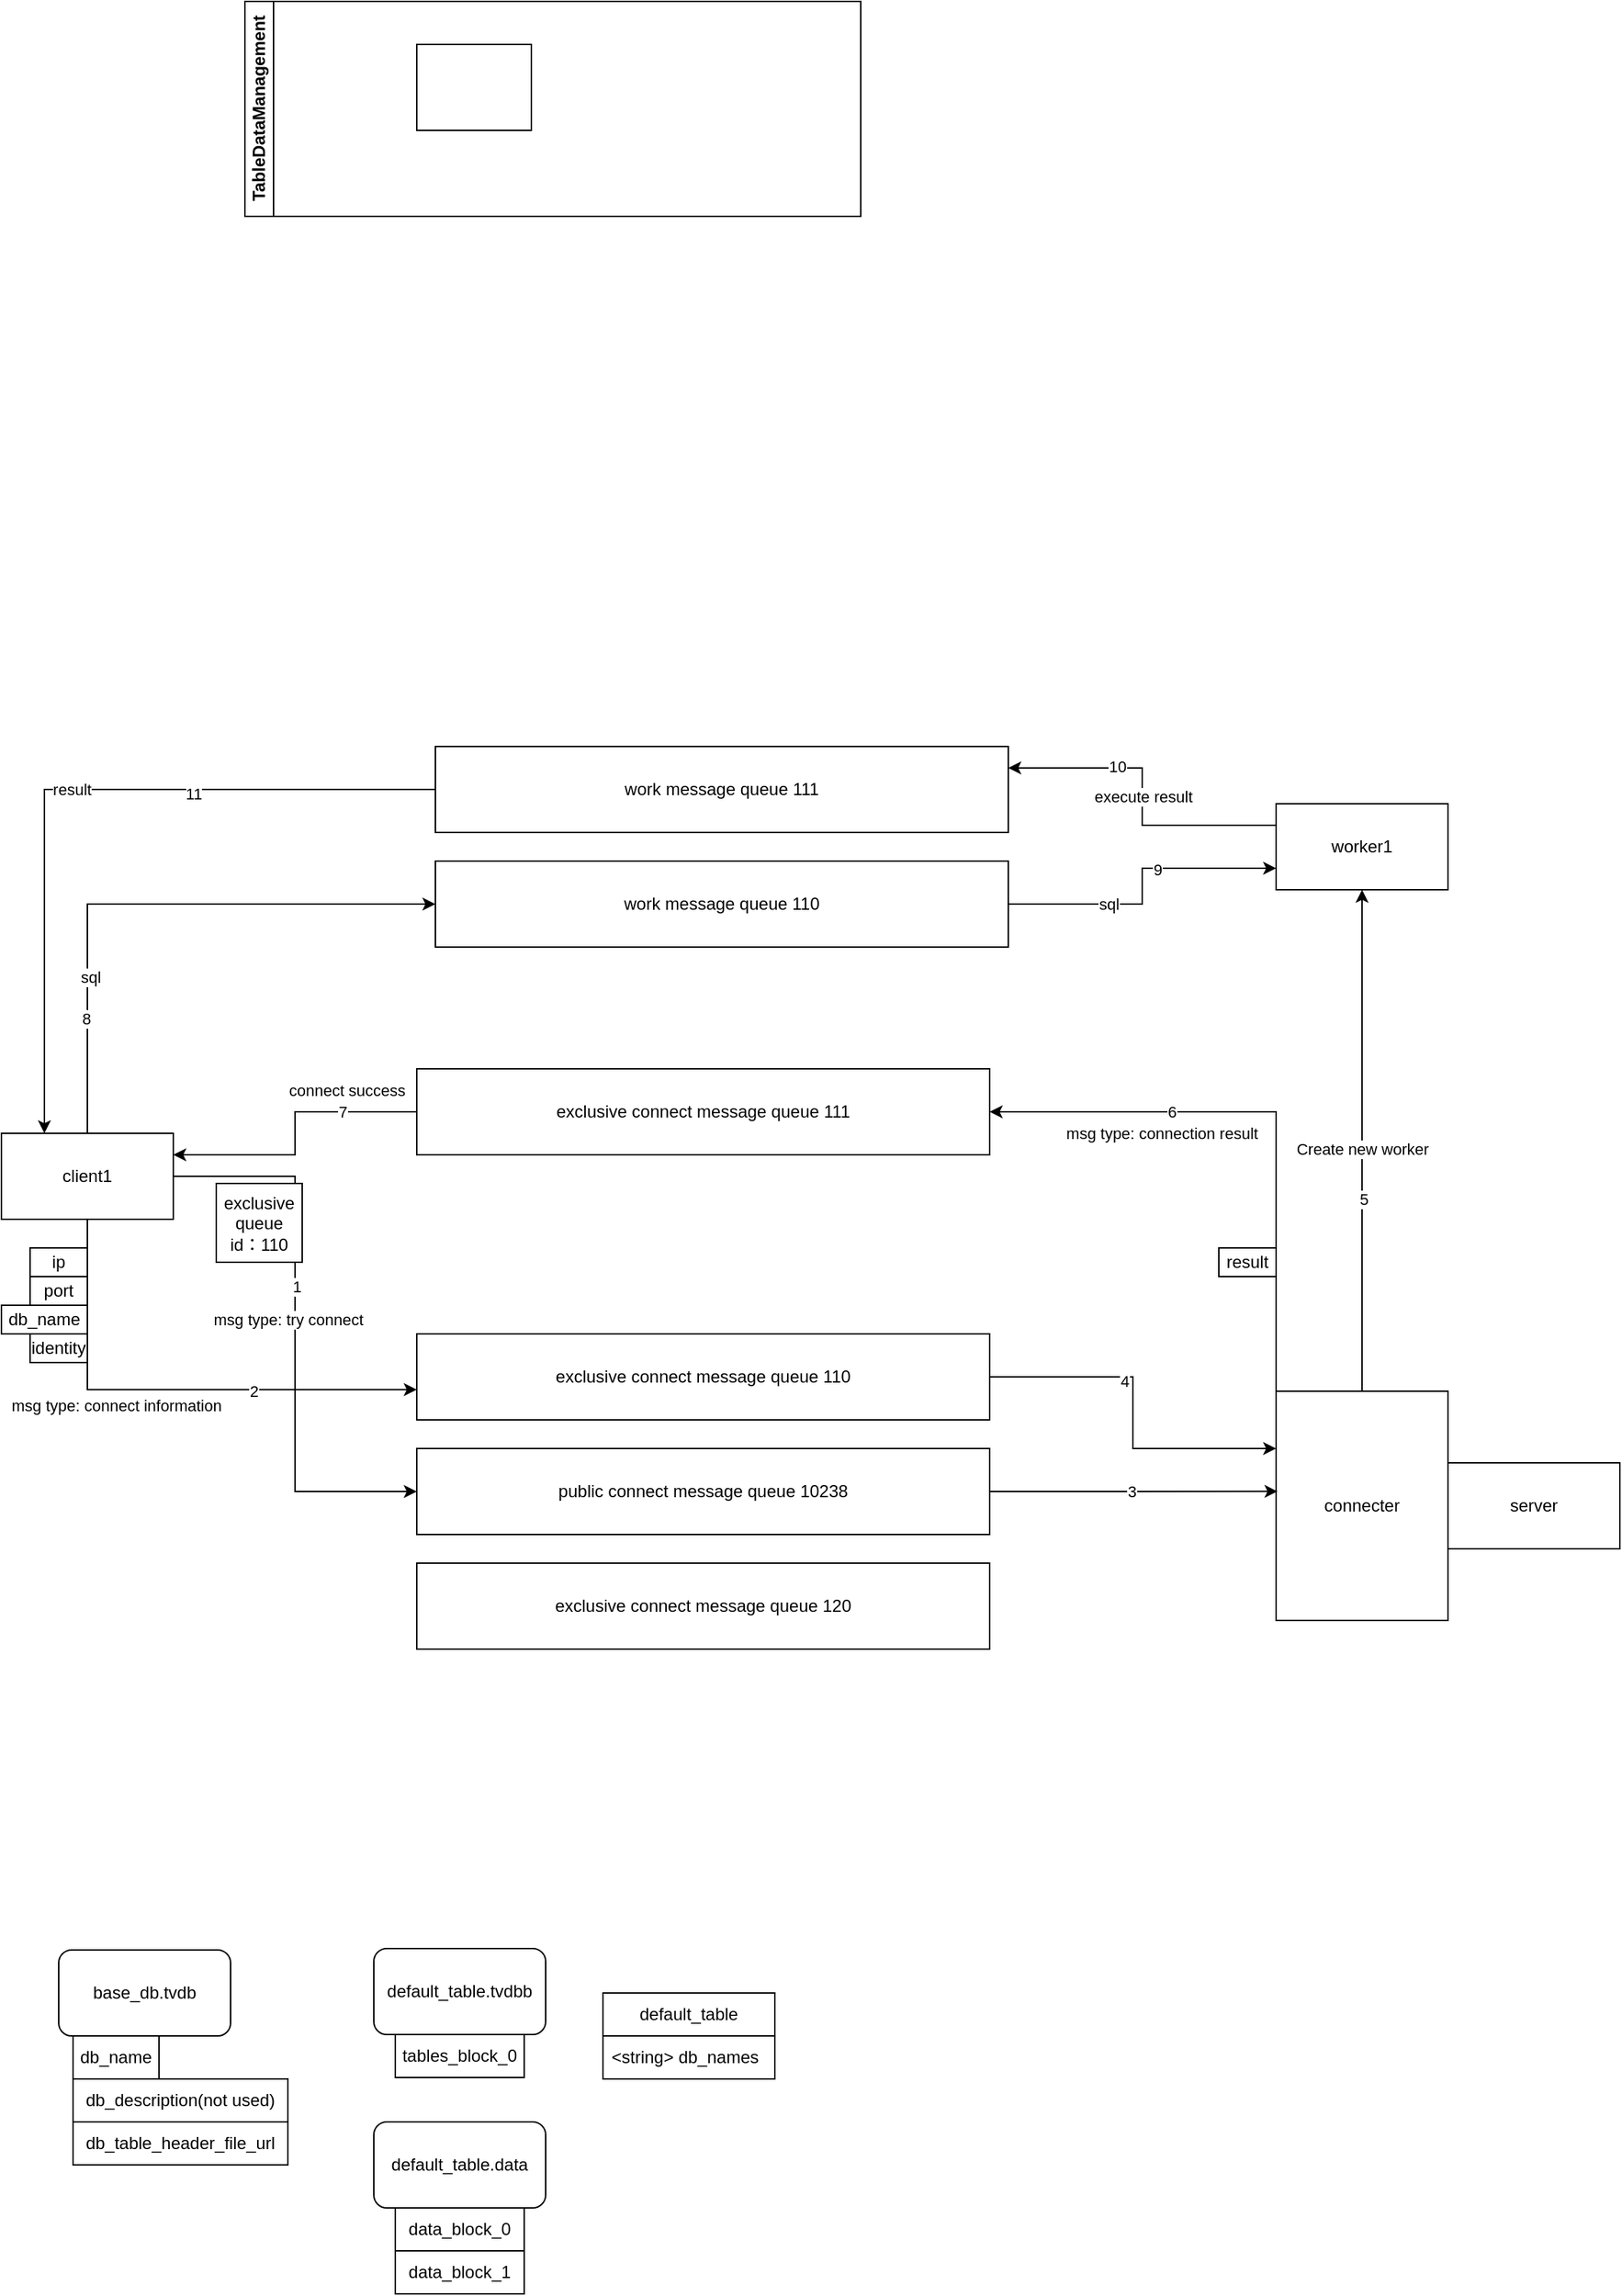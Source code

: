<mxfile version="24.7.6">
  <diagram id="prtHgNgQTEPvFCAcTncT" name="Page-1">
    <mxGraphModel dx="1513" dy="1570" grid="1" gridSize="10" guides="1" tooltips="1" connect="1" arrows="1" fold="1" page="1" pageScale="1" pageWidth="827" pageHeight="1169" math="0" shadow="0">
      <root>
        <mxCell id="0" />
        <mxCell id="1" parent="0" />
        <mxCell id="pAWtZwxP5FSCRlnZUNa0-45" style="edgeStyle=orthogonalEdgeStyle;rounded=0;orthogonalLoop=1;jettySize=auto;html=1;exitX=1;exitY=0.5;exitDx=0;exitDy=0;entryX=0;entryY=0.5;entryDx=0;entryDy=0;" edge="1" parent="1" source="pAWtZwxP5FSCRlnZUNa0-26" target="pAWtZwxP5FSCRlnZUNa0-30">
          <mxGeometry relative="1" as="geometry" />
        </mxCell>
        <mxCell id="pAWtZwxP5FSCRlnZUNa0-46" value="1" style="edgeLabel;html=1;align=center;verticalAlign=middle;resizable=0;points=[];" vertex="1" connectable="0" parent="pAWtZwxP5FSCRlnZUNa0-45">
          <mxGeometry x="-0.168" y="1" relative="1" as="geometry">
            <mxPoint as="offset" />
          </mxGeometry>
        </mxCell>
        <mxCell id="pAWtZwxP5FSCRlnZUNa0-56" value="msg type: try connect" style="edgeLabel;html=1;align=center;verticalAlign=middle;resizable=0;points=[];" vertex="1" connectable="0" parent="pAWtZwxP5FSCRlnZUNa0-45">
          <mxGeometry x="0.057" y="-1" relative="1" as="geometry">
            <mxPoint x="-4" y="-21" as="offset" />
          </mxGeometry>
        </mxCell>
        <mxCell id="pAWtZwxP5FSCRlnZUNa0-76" style="edgeStyle=orthogonalEdgeStyle;rounded=0;orthogonalLoop=1;jettySize=auto;html=1;exitX=0.5;exitY=0;exitDx=0;exitDy=0;entryX=0;entryY=0.5;entryDx=0;entryDy=0;" edge="1" parent="1" source="pAWtZwxP5FSCRlnZUNa0-26" target="pAWtZwxP5FSCRlnZUNa0-71">
          <mxGeometry relative="1" as="geometry" />
        </mxCell>
        <mxCell id="pAWtZwxP5FSCRlnZUNa0-78" value="sql" style="edgeLabel;html=1;align=center;verticalAlign=middle;resizable=0;points=[];" vertex="1" connectable="0" parent="pAWtZwxP5FSCRlnZUNa0-76">
          <mxGeometry x="-0.46" y="-2" relative="1" as="geometry">
            <mxPoint as="offset" />
          </mxGeometry>
        </mxCell>
        <mxCell id="pAWtZwxP5FSCRlnZUNa0-82" value="8" style="edgeLabel;html=1;align=center;verticalAlign=middle;resizable=0;points=[];" vertex="1" connectable="0" parent="pAWtZwxP5FSCRlnZUNa0-76">
          <mxGeometry x="-0.601" y="1" relative="1" as="geometry">
            <mxPoint as="offset" />
          </mxGeometry>
        </mxCell>
        <mxCell id="pAWtZwxP5FSCRlnZUNa0-26" value="client1" style="rounded=0;whiteSpace=wrap;html=1;" vertex="1" parent="1">
          <mxGeometry x="-90" y="600" width="120" height="60" as="geometry" />
        </mxCell>
        <mxCell id="pAWtZwxP5FSCRlnZUNa0-27" value="server" style="rounded=0;whiteSpace=wrap;html=1;" vertex="1" parent="1">
          <mxGeometry x="920" y="830" width="120" height="60" as="geometry" />
        </mxCell>
        <mxCell id="pAWtZwxP5FSCRlnZUNa0-53" style="edgeStyle=orthogonalEdgeStyle;rounded=0;orthogonalLoop=1;jettySize=auto;html=1;exitX=0;exitY=0;exitDx=0;exitDy=0;entryX=1;entryY=0.5;entryDx=0;entryDy=0;" edge="1" parent="1" source="pAWtZwxP5FSCRlnZUNa0-28" target="pAWtZwxP5FSCRlnZUNa0-66">
          <mxGeometry relative="1" as="geometry" />
        </mxCell>
        <mxCell id="pAWtZwxP5FSCRlnZUNa0-54" value="6" style="edgeLabel;html=1;align=center;verticalAlign=middle;resizable=0;points=[];" vertex="1" connectable="0" parent="pAWtZwxP5FSCRlnZUNa0-53">
          <mxGeometry x="0.359" relative="1" as="geometry">
            <mxPoint as="offset" />
          </mxGeometry>
        </mxCell>
        <mxCell id="pAWtZwxP5FSCRlnZUNa0-59" value="&lt;span style=&quot;color: rgba(0, 0, 0, 0); font-family: monospace; font-size: 0px; text-align: start; background-color: rgb(251, 251, 251);&quot;&gt;%3CmxGraphModel%3E%3Croot%3E%3CmxCell%20id%3D%220%22%2F%3E%3CmxCell%20id%3D%221%22%20parent%3D%220%22%2F%3E%3CmxCell%20id%3D%222%22%20value%3D%22msg%20type%3A%20try%20connect%22%20style%3D%22edgeLabel%3Bhtml%3D1%3Balign%3Dcenter%3BverticalAlign%3Dmiddle%3Bresizable%3D0%3Bpoints%3D%5B%5D%3B%22%20vertex%3D%221%22%20connectable%3D%220%22%20parent%3D%221%22%3E%3CmxGeometry%20x%3D%22190%22%20y%3D%22719.931%22%20as%3D%22geometry%22%2F%3E%3C%2FmxCell%3E%3C%2Froot%3E%3C%2FmxGraphModel%3E&lt;/span&gt;" style="edgeLabel;html=1;align=center;verticalAlign=middle;resizable=0;points=[];" vertex="1" connectable="0" parent="pAWtZwxP5FSCRlnZUNa0-53">
          <mxGeometry x="0.004" relative="1" as="geometry">
            <mxPoint as="offset" />
          </mxGeometry>
        </mxCell>
        <mxCell id="pAWtZwxP5FSCRlnZUNa0-60" value="msg type: connection result" style="edgeLabel;html=1;align=center;verticalAlign=middle;resizable=0;points=[];" vertex="1" connectable="0" parent="pAWtZwxP5FSCRlnZUNa0-53">
          <mxGeometry x="0.013" y="-2" relative="1" as="geometry">
            <mxPoint x="-75" y="17" as="offset" />
          </mxGeometry>
        </mxCell>
        <mxCell id="pAWtZwxP5FSCRlnZUNa0-64" style="edgeStyle=orthogonalEdgeStyle;rounded=0;orthogonalLoop=1;jettySize=auto;html=1;exitX=0.5;exitY=0;exitDx=0;exitDy=0;entryX=0.5;entryY=1;entryDx=0;entryDy=0;" edge="1" parent="1" source="pAWtZwxP5FSCRlnZUNa0-28" target="pAWtZwxP5FSCRlnZUNa0-29">
          <mxGeometry relative="1" as="geometry" />
        </mxCell>
        <mxCell id="pAWtZwxP5FSCRlnZUNa0-65" value="Create new worker" style="edgeLabel;html=1;align=center;verticalAlign=middle;resizable=0;points=[];" vertex="1" connectable="0" parent="pAWtZwxP5FSCRlnZUNa0-64">
          <mxGeometry x="0.061" y="1" relative="1" as="geometry">
            <mxPoint x="1" y="16" as="offset" />
          </mxGeometry>
        </mxCell>
        <mxCell id="pAWtZwxP5FSCRlnZUNa0-69" value="5" style="edgeLabel;html=1;align=center;verticalAlign=middle;resizable=0;points=[];" vertex="1" connectable="0" parent="pAWtZwxP5FSCRlnZUNa0-64">
          <mxGeometry x="-0.233" y="-1" relative="1" as="geometry">
            <mxPoint as="offset" />
          </mxGeometry>
        </mxCell>
        <mxCell id="pAWtZwxP5FSCRlnZUNa0-28" value="connecter" style="rounded=0;whiteSpace=wrap;html=1;" vertex="1" parent="1">
          <mxGeometry x="800" y="780" width="120" height="160" as="geometry" />
        </mxCell>
        <mxCell id="pAWtZwxP5FSCRlnZUNa0-72" style="edgeStyle=orthogonalEdgeStyle;rounded=0;orthogonalLoop=1;jettySize=auto;html=1;exitX=0;exitY=0.25;exitDx=0;exitDy=0;entryX=1;entryY=0.25;entryDx=0;entryDy=0;" edge="1" parent="1" source="pAWtZwxP5FSCRlnZUNa0-29" target="pAWtZwxP5FSCRlnZUNa0-70">
          <mxGeometry relative="1" as="geometry" />
        </mxCell>
        <mxCell id="pAWtZwxP5FSCRlnZUNa0-79" value="execute result" style="edgeLabel;html=1;align=center;verticalAlign=middle;resizable=0;points=[];" vertex="1" connectable="0" parent="pAWtZwxP5FSCRlnZUNa0-72">
          <mxGeometry x="0.006" relative="1" as="geometry">
            <mxPoint as="offset" />
          </mxGeometry>
        </mxCell>
        <mxCell id="pAWtZwxP5FSCRlnZUNa0-84" value="10" style="edgeLabel;html=1;align=center;verticalAlign=middle;resizable=0;points=[];" vertex="1" connectable="0" parent="pAWtZwxP5FSCRlnZUNa0-72">
          <mxGeometry x="0.337" y="-1" relative="1" as="geometry">
            <mxPoint as="offset" />
          </mxGeometry>
        </mxCell>
        <mxCell id="pAWtZwxP5FSCRlnZUNa0-29" value="worker1" style="rounded=0;whiteSpace=wrap;html=1;" vertex="1" parent="1">
          <mxGeometry x="800" y="370" width="120" height="60" as="geometry" />
        </mxCell>
        <mxCell id="pAWtZwxP5FSCRlnZUNa0-47" style="edgeStyle=orthogonalEdgeStyle;rounded=0;orthogonalLoop=1;jettySize=auto;html=1;exitX=1;exitY=0.5;exitDx=0;exitDy=0;entryX=0.008;entryY=0.437;entryDx=0;entryDy=0;entryPerimeter=0;" edge="1" parent="1" source="pAWtZwxP5FSCRlnZUNa0-30" target="pAWtZwxP5FSCRlnZUNa0-28">
          <mxGeometry relative="1" as="geometry">
            <mxPoint x="690" y="860" as="targetPoint" />
          </mxGeometry>
        </mxCell>
        <mxCell id="pAWtZwxP5FSCRlnZUNa0-48" value="3" style="edgeLabel;html=1;align=center;verticalAlign=middle;resizable=0;points=[];" vertex="1" connectable="0" parent="pAWtZwxP5FSCRlnZUNa0-47">
          <mxGeometry x="-0.014" relative="1" as="geometry">
            <mxPoint as="offset" />
          </mxGeometry>
        </mxCell>
        <mxCell id="pAWtZwxP5FSCRlnZUNa0-30" value="public connect message queue 10238" style="rounded=0;whiteSpace=wrap;html=1;" vertex="1" parent="1">
          <mxGeometry x="200" y="820" width="400" height="60" as="geometry" />
        </mxCell>
        <mxCell id="pAWtZwxP5FSCRlnZUNa0-32" value="ip" style="rounded=0;whiteSpace=wrap;html=1;" vertex="1" parent="1">
          <mxGeometry x="-70" y="680" width="40" height="20" as="geometry" />
        </mxCell>
        <mxCell id="pAWtZwxP5FSCRlnZUNa0-33" value="db_name" style="rounded=0;whiteSpace=wrap;html=1;" vertex="1" parent="1">
          <mxGeometry x="-90" y="720" width="60" height="20" as="geometry" />
        </mxCell>
        <mxCell id="pAWtZwxP5FSCRlnZUNa0-34" value="port" style="rounded=0;whiteSpace=wrap;html=1;" vertex="1" parent="1">
          <mxGeometry x="-70" y="700" width="40" height="20" as="geometry" />
        </mxCell>
        <mxCell id="pAWtZwxP5FSCRlnZUNa0-35" value="identity" style="rounded=0;whiteSpace=wrap;html=1;" vertex="1" parent="1">
          <mxGeometry x="-70" y="740" width="40" height="20" as="geometry" />
        </mxCell>
        <mxCell id="pAWtZwxP5FSCRlnZUNa0-51" style="edgeStyle=orthogonalEdgeStyle;rounded=0;orthogonalLoop=1;jettySize=auto;html=1;exitX=1;exitY=0.5;exitDx=0;exitDy=0;entryX=0;entryY=0.25;entryDx=0;entryDy=0;" edge="1" parent="1" source="pAWtZwxP5FSCRlnZUNa0-36" target="pAWtZwxP5FSCRlnZUNa0-28">
          <mxGeometry relative="1" as="geometry" />
        </mxCell>
        <mxCell id="pAWtZwxP5FSCRlnZUNa0-52" value="4" style="edgeLabel;html=1;align=center;verticalAlign=middle;resizable=0;points=[];" vertex="1" connectable="0" parent="pAWtZwxP5FSCRlnZUNa0-51">
          <mxGeometry x="-0.248" y="-3" relative="1" as="geometry">
            <mxPoint as="offset" />
          </mxGeometry>
        </mxCell>
        <mxCell id="pAWtZwxP5FSCRlnZUNa0-36" value="exclusive connect message queue 110" style="rounded=0;whiteSpace=wrap;html=1;" vertex="1" parent="1">
          <mxGeometry x="200" y="740" width="400" height="60" as="geometry" />
        </mxCell>
        <mxCell id="pAWtZwxP5FSCRlnZUNa0-37" value="exclusive queue id：110" style="rounded=0;whiteSpace=wrap;html=1;" vertex="1" parent="1">
          <mxGeometry x="60" y="635" width="60" height="55" as="geometry" />
        </mxCell>
        <mxCell id="pAWtZwxP5FSCRlnZUNa0-44" value="exclusive connect message queue 120" style="rounded=0;whiteSpace=wrap;html=1;" vertex="1" parent="1">
          <mxGeometry x="200" y="900" width="400" height="60" as="geometry" />
        </mxCell>
        <mxCell id="pAWtZwxP5FSCRlnZUNa0-49" style="edgeStyle=orthogonalEdgeStyle;rounded=0;orthogonalLoop=1;jettySize=auto;html=1;exitX=0.5;exitY=1;exitDx=0;exitDy=0;entryX=0;entryY=0.648;entryDx=0;entryDy=0;entryPerimeter=0;" edge="1" parent="1" source="pAWtZwxP5FSCRlnZUNa0-26" target="pAWtZwxP5FSCRlnZUNa0-36">
          <mxGeometry relative="1" as="geometry" />
        </mxCell>
        <mxCell id="pAWtZwxP5FSCRlnZUNa0-50" value="2" style="edgeLabel;html=1;align=center;verticalAlign=middle;resizable=0;points=[];" vertex="1" connectable="0" parent="pAWtZwxP5FSCRlnZUNa0-49">
          <mxGeometry x="0.348" y="-1" relative="1" as="geometry">
            <mxPoint as="offset" />
          </mxGeometry>
        </mxCell>
        <mxCell id="pAWtZwxP5FSCRlnZUNa0-57" value="msg type: connect information" style="edgeLabel;html=1;align=center;verticalAlign=middle;resizable=0;points=[];" vertex="1" connectable="0" parent="pAWtZwxP5FSCRlnZUNa0-49">
          <mxGeometry x="0.078" y="-1" relative="1" as="geometry">
            <mxPoint x="-49" y="10" as="offset" />
          </mxGeometry>
        </mxCell>
        <mxCell id="pAWtZwxP5FSCRlnZUNa0-55" value="result" style="rounded=0;whiteSpace=wrap;html=1;" vertex="1" parent="1">
          <mxGeometry x="760" y="680" width="40" height="20" as="geometry" />
        </mxCell>
        <mxCell id="dNxyNK7c78bLwvsdeMH5-21" value="TableDataManagement" style="swimlane;html=1;startSize=20;horizontal=0;" parent="1" vertex="1">
          <mxGeometry x="80" y="-190" width="430" height="150" as="geometry" />
        </mxCell>
        <mxCell id="dNxyNK7c78bLwvsdeMH5-26" value="" style="rounded=0;whiteSpace=wrap;html=1;fontFamily=Helvetica;fontSize=12;fontColor=#000000;align=center;" parent="dNxyNK7c78bLwvsdeMH5-21" vertex="1">
          <mxGeometry x="120" y="30" width="80" height="60" as="geometry" />
        </mxCell>
        <mxCell id="pAWtZwxP5FSCRlnZUNa0-67" style="edgeStyle=orthogonalEdgeStyle;rounded=0;orthogonalLoop=1;jettySize=auto;html=1;exitX=0;exitY=0.5;exitDx=0;exitDy=0;entryX=1;entryY=0.25;entryDx=0;entryDy=0;" edge="1" parent="1" source="pAWtZwxP5FSCRlnZUNa0-66" target="pAWtZwxP5FSCRlnZUNa0-26">
          <mxGeometry relative="1" as="geometry" />
        </mxCell>
        <mxCell id="pAWtZwxP5FSCRlnZUNa0-75" value="7" style="edgeLabel;html=1;align=center;verticalAlign=middle;resizable=0;points=[];" vertex="1" connectable="0" parent="pAWtZwxP5FSCRlnZUNa0-67">
          <mxGeometry x="-0.475" relative="1" as="geometry">
            <mxPoint as="offset" />
          </mxGeometry>
        </mxCell>
        <mxCell id="pAWtZwxP5FSCRlnZUNa0-77" value="connect success" style="edgeLabel;html=1;align=center;verticalAlign=middle;resizable=0;points=[];" vertex="1" connectable="0" parent="pAWtZwxP5FSCRlnZUNa0-67">
          <mxGeometry x="0.452" relative="1" as="geometry">
            <mxPoint x="66" y="-45" as="offset" />
          </mxGeometry>
        </mxCell>
        <mxCell id="pAWtZwxP5FSCRlnZUNa0-66" value="exclusive connect message queue 111" style="rounded=0;whiteSpace=wrap;html=1;" vertex="1" parent="1">
          <mxGeometry x="200" y="555" width="400" height="60" as="geometry" />
        </mxCell>
        <mxCell id="pAWtZwxP5FSCRlnZUNa0-80" style="edgeStyle=orthogonalEdgeStyle;rounded=0;orthogonalLoop=1;jettySize=auto;html=1;exitX=0;exitY=0.5;exitDx=0;exitDy=0;entryX=0.25;entryY=0;entryDx=0;entryDy=0;" edge="1" parent="1" source="pAWtZwxP5FSCRlnZUNa0-70" target="pAWtZwxP5FSCRlnZUNa0-26">
          <mxGeometry relative="1" as="geometry" />
        </mxCell>
        <mxCell id="pAWtZwxP5FSCRlnZUNa0-81" value="result" style="edgeLabel;html=1;align=center;verticalAlign=middle;resizable=0;points=[];" vertex="1" connectable="0" parent="pAWtZwxP5FSCRlnZUNa0-80">
          <mxGeometry x="-0.008" relative="1" as="geometry">
            <mxPoint as="offset" />
          </mxGeometry>
        </mxCell>
        <mxCell id="pAWtZwxP5FSCRlnZUNa0-85" value="11" style="edgeLabel;html=1;align=center;verticalAlign=middle;resizable=0;points=[];" vertex="1" connectable="0" parent="pAWtZwxP5FSCRlnZUNa0-80">
          <mxGeometry x="-0.341" y="3" relative="1" as="geometry">
            <mxPoint as="offset" />
          </mxGeometry>
        </mxCell>
        <mxCell id="pAWtZwxP5FSCRlnZUNa0-70" value="work message queue 111" style="rounded=0;whiteSpace=wrap;html=1;" vertex="1" parent="1">
          <mxGeometry x="213" y="330" width="400" height="60" as="geometry" />
        </mxCell>
        <mxCell id="pAWtZwxP5FSCRlnZUNa0-73" style="edgeStyle=orthogonalEdgeStyle;rounded=0;orthogonalLoop=1;jettySize=auto;html=1;exitX=1;exitY=0.5;exitDx=0;exitDy=0;entryX=0;entryY=0.75;entryDx=0;entryDy=0;" edge="1" parent="1" source="pAWtZwxP5FSCRlnZUNa0-71" target="pAWtZwxP5FSCRlnZUNa0-29">
          <mxGeometry relative="1" as="geometry" />
        </mxCell>
        <mxCell id="pAWtZwxP5FSCRlnZUNa0-74" value="sql" style="edgeLabel;html=1;align=center;verticalAlign=middle;resizable=0;points=[];" vertex="1" connectable="0" parent="pAWtZwxP5FSCRlnZUNa0-73">
          <mxGeometry x="-0.342" relative="1" as="geometry">
            <mxPoint as="offset" />
          </mxGeometry>
        </mxCell>
        <mxCell id="pAWtZwxP5FSCRlnZUNa0-83" value="9" style="edgeLabel;html=1;align=center;verticalAlign=middle;resizable=0;points=[];" vertex="1" connectable="0" parent="pAWtZwxP5FSCRlnZUNa0-73">
          <mxGeometry x="0.218" y="-1" relative="1" as="geometry">
            <mxPoint as="offset" />
          </mxGeometry>
        </mxCell>
        <mxCell id="pAWtZwxP5FSCRlnZUNa0-71" value="work message queue 110" style="rounded=0;whiteSpace=wrap;html=1;" vertex="1" parent="1">
          <mxGeometry x="213" y="410" width="400" height="60" as="geometry" />
        </mxCell>
        <mxCell id="pAWtZwxP5FSCRlnZUNa0-87" value="db_name" style="rounded=0;whiteSpace=wrap;html=1;" vertex="1" parent="1">
          <mxGeometry x="-40" y="1230" width="60" height="30" as="geometry" />
        </mxCell>
        <mxCell id="pAWtZwxP5FSCRlnZUNa0-88" value="db_description(not used)" style="rounded=0;whiteSpace=wrap;html=1;" vertex="1" parent="1">
          <mxGeometry x="-40" y="1260" width="150" height="30" as="geometry" />
        </mxCell>
        <mxCell id="pAWtZwxP5FSCRlnZUNa0-89" value="db_table_header_file_url" style="rounded=0;whiteSpace=wrap;html=1;" vertex="1" parent="1">
          <mxGeometry x="-40" y="1290" width="150" height="30" as="geometry" />
        </mxCell>
        <mxCell id="pAWtZwxP5FSCRlnZUNa0-90" value="base_db.tvdb" style="rounded=1;whiteSpace=wrap;html=1;" vertex="1" parent="1">
          <mxGeometry x="-50" y="1170" width="120" height="60" as="geometry" />
        </mxCell>
        <mxCell id="pAWtZwxP5FSCRlnZUNa0-91" value="default_table.tvdbb" style="rounded=1;whiteSpace=wrap;html=1;" vertex="1" parent="1">
          <mxGeometry x="170" y="1169" width="120" height="60" as="geometry" />
        </mxCell>
        <mxCell id="pAWtZwxP5FSCRlnZUNa0-92" value="tables_block_0" style="rounded=0;whiteSpace=wrap;html=1;" vertex="1" parent="1">
          <mxGeometry x="185" y="1229" width="90" height="30" as="geometry" />
        </mxCell>
        <mxCell id="pAWtZwxP5FSCRlnZUNa0-93" value="default_table" style="swimlane;fontStyle=0;childLayout=stackLayout;horizontal=1;startSize=30;horizontalStack=0;resizeParent=1;resizeParentMax=0;resizeLast=0;collapsible=1;marginBottom=0;whiteSpace=wrap;html=1;" vertex="1" parent="1">
          <mxGeometry x="330" y="1200" width="120" height="60" as="geometry" />
        </mxCell>
        <mxCell id="pAWtZwxP5FSCRlnZUNa0-94" value="&amp;lt;string&amp;gt;&amp;nbsp;&lt;span style=&quot;text-align: center;&quot;&gt;db_names&lt;/span&gt;" style="text;strokeColor=none;fillColor=none;align=left;verticalAlign=middle;spacingLeft=4;spacingRight=4;overflow=hidden;points=[[0,0.5],[1,0.5]];portConstraint=eastwest;rotatable=0;whiteSpace=wrap;html=1;" vertex="1" parent="pAWtZwxP5FSCRlnZUNa0-93">
          <mxGeometry y="30" width="120" height="30" as="geometry" />
        </mxCell>
        <mxCell id="pAWtZwxP5FSCRlnZUNa0-97" value="default_table.data" style="rounded=1;whiteSpace=wrap;html=1;" vertex="1" parent="1">
          <mxGeometry x="170" y="1290" width="120" height="60" as="geometry" />
        </mxCell>
        <mxCell id="pAWtZwxP5FSCRlnZUNa0-98" value="data_block_0" style="rounded=0;whiteSpace=wrap;html=1;" vertex="1" parent="1">
          <mxGeometry x="185" y="1350" width="90" height="30" as="geometry" />
        </mxCell>
        <mxCell id="pAWtZwxP5FSCRlnZUNa0-99" value="data_block_1" style="rounded=0;whiteSpace=wrap;html=1;" vertex="1" parent="1">
          <mxGeometry x="185" y="1380" width="90" height="30" as="geometry" />
        </mxCell>
      </root>
    </mxGraphModel>
  </diagram>
</mxfile>
